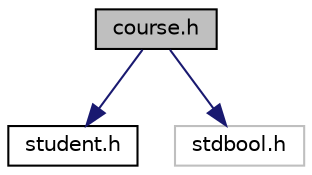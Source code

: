 digraph "course.h"
{
 // LATEX_PDF_SIZE
  edge [fontname="Helvetica",fontsize="10",labelfontname="Helvetica",labelfontsize="10"];
  node [fontname="Helvetica",fontsize="10",shape=record];
  Node1 [label="course.h",height=0.2,width=0.4,color="black", fillcolor="grey75", style="filled", fontcolor="black",tooltip="Header file for Course struct typedef. Depends on Student."];
  Node1 -> Node2 [color="midnightblue",fontsize="10",style="solid",fontname="Helvetica"];
  Node2 [label="student.h",height=0.2,width=0.4,color="black", fillcolor="white", style="filled",URL="$student_8h.html",tooltip="Header for Student struct typedef."];
  Node1 -> Node3 [color="midnightblue",fontsize="10",style="solid",fontname="Helvetica"];
  Node3 [label="stdbool.h",height=0.2,width=0.4,color="grey75", fillcolor="white", style="filled",tooltip=" "];
}
